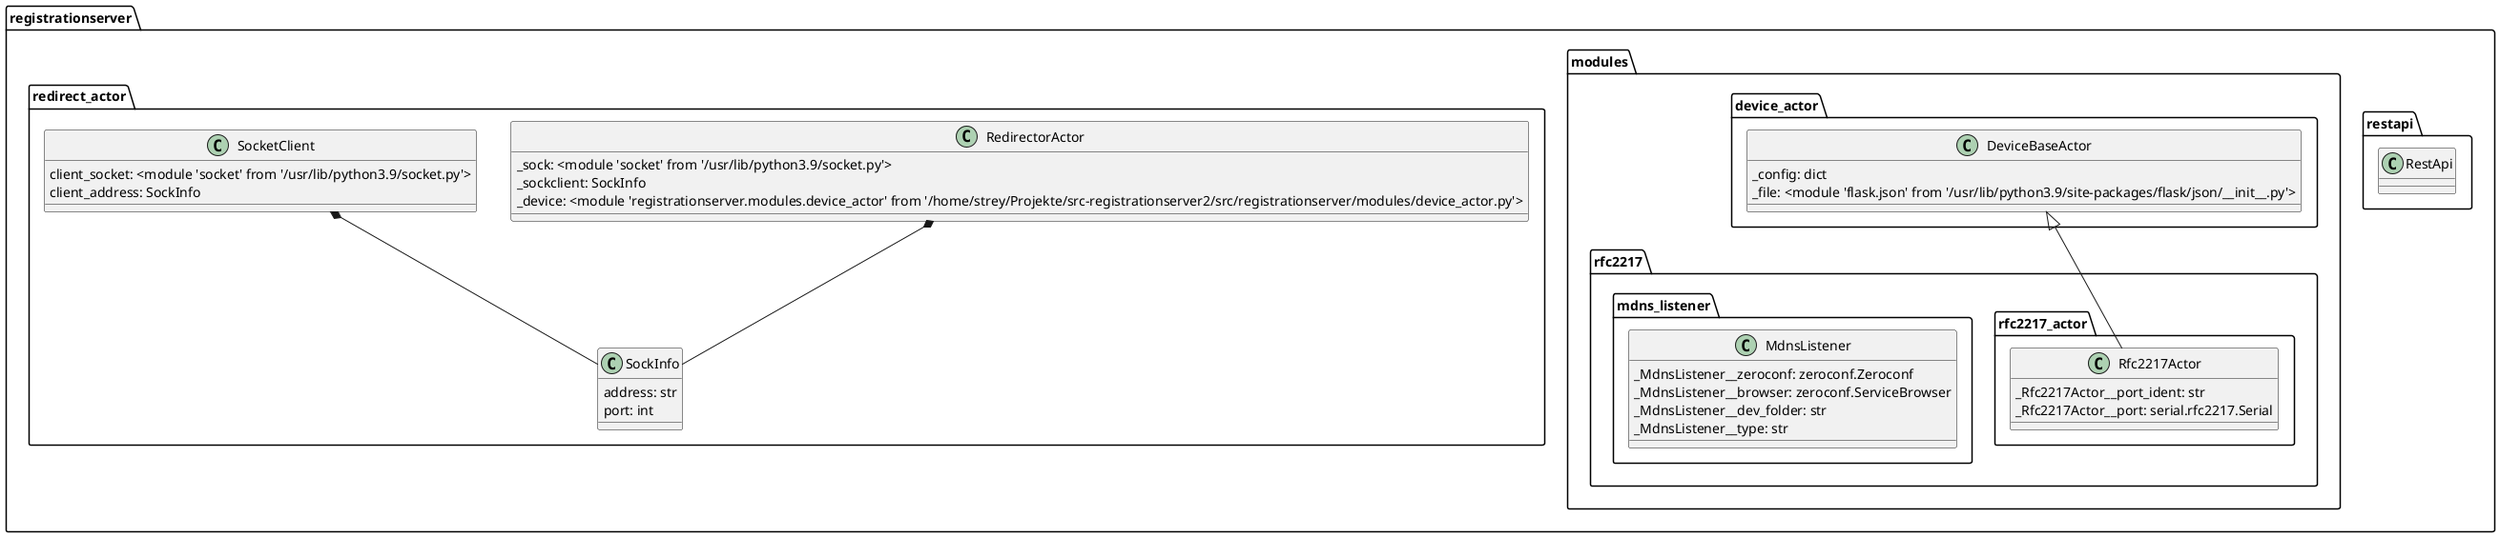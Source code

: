 @startuml
class registrationserver.restapi.RestApi {
}
class registrationserver.modules.device_actor.DeviceBaseActor {
  _config: dict
  _file: <module 'flask.json' from '/usr/lib/python3.9/site-packages/flask/json/__init__.py'>
}
class registrationserver.modules.rfc2217.rfc2217_actor.Rfc2217Actor {
  _Rfc2217Actor__port_ident: str
  _Rfc2217Actor__port: serial.rfc2217.Serial
}
class registrationserver.modules.rfc2217.mdns_listener.MdnsListener {
  _MdnsListener__zeroconf: zeroconf.Zeroconf
  _MdnsListener__browser: zeroconf.ServiceBrowser
  _MdnsListener__dev_folder: str
  _MdnsListener__type: str
}
class registrationserver.redirect_actor.RedirectorActor {
  _sock: <module 'socket' from '/usr/lib/python3.9/socket.py'>
  _sockclient: SockInfo
  _device: <module 'registrationserver.modules.device_actor' from '/home/strey/Projekte/src-registrationserver2/src/registrationserver/modules/device_actor.py'>
}
class registrationserver.redirect_actor.SockInfo {
  address: str
  port: int
}
class registrationserver.redirect_actor.SocketClient {
  client_socket: <module 'socket' from '/usr/lib/python3.9/socket.py'>
  client_address: SockInfo
}
registrationserver.modules.device_actor.DeviceBaseActor <|-- registrationserver.modules.rfc2217.rfc2217_actor.Rfc2217Actor
registrationserver.redirect_actor.RedirectorActor *-- registrationserver.redirect_actor.SockInfo
registrationserver.redirect_actor.SocketClient *-- registrationserver.redirect_actor.SockInfo
@enduml
